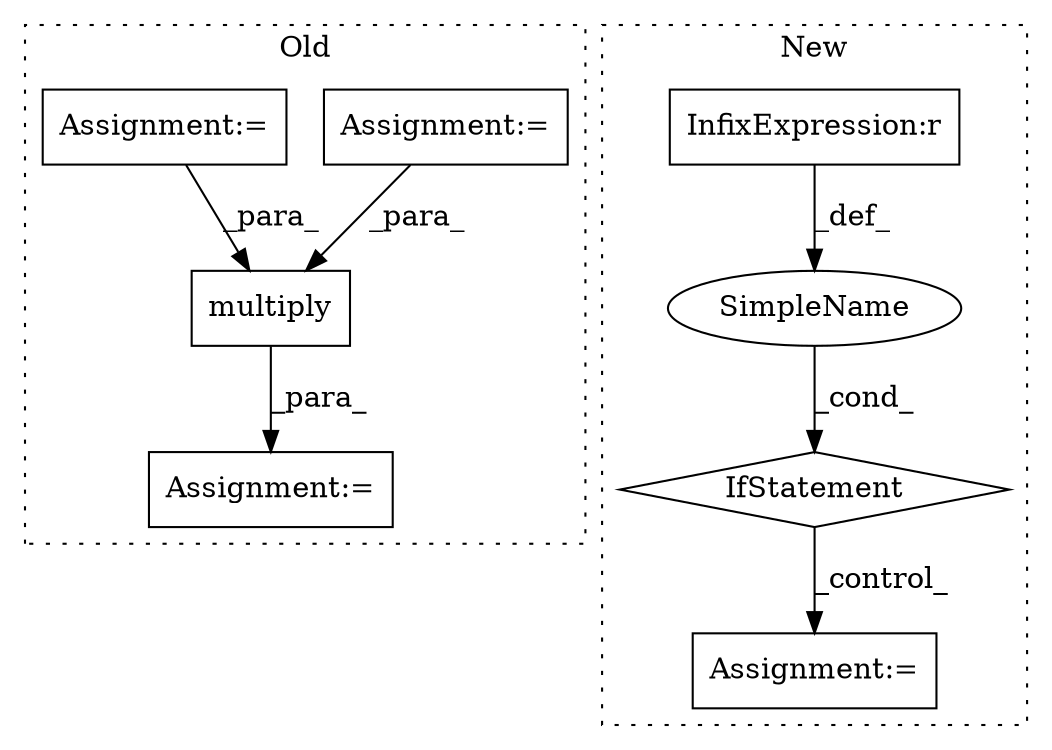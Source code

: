 digraph G {
subgraph cluster0 {
1 [label="multiply" a="32" s="9332,9376" l="9,1" shape="box"];
3 [label="Assignment:=" a="7" s="9294" l="1" shape="box"];
6 [label="Assignment:=" a="7" s="9210" l="1" shape="box"];
7 [label="Assignment:=" a="7" s="9253" l="1" shape="box"];
label = "Old";
style="dotted";
}
subgraph cluster1 {
2 [label="IfStatement" a="25" s="11902,11921" l="4,2" shape="diamond"];
4 [label="Assignment:=" a="7" s="12273" l="1" shape="box"];
5 [label="SimpleName" a="42" s="" l="" shape="ellipse"];
8 [label="InfixExpression:r" a="27" s="11916" l="4" shape="box"];
label = "New";
style="dotted";
}
1 -> 3 [label="_para_"];
2 -> 4 [label="_control_"];
5 -> 2 [label="_cond_"];
6 -> 1 [label="_para_"];
7 -> 1 [label="_para_"];
8 -> 5 [label="_def_"];
}